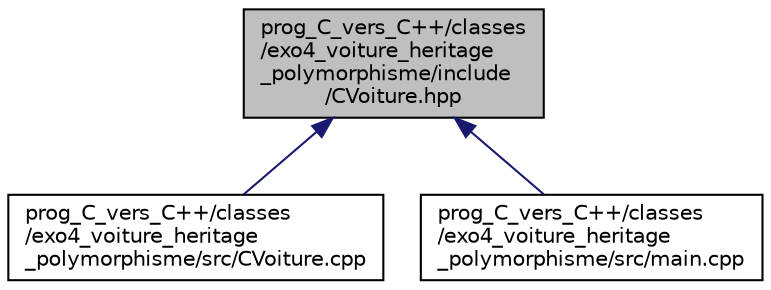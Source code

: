 digraph "prog_C_vers_C++/classes/exo4_voiture_heritage_polymorphisme/include/CVoiture.hpp"
{
  edge [fontname="Helvetica",fontsize="10",labelfontname="Helvetica",labelfontsize="10"];
  node [fontname="Helvetica",fontsize="10",shape=record];
  Node4 [label="prog_C_vers_C++/classes\l/exo4_voiture_heritage\l_polymorphisme/include\l/CVoiture.hpp",height=0.2,width=0.4,color="black", fillcolor="grey75", style="filled", fontcolor="black"];
  Node4 -> Node5 [dir="back",color="midnightblue",fontsize="10",style="solid"];
  Node5 [label="prog_C_vers_C++/classes\l/exo4_voiture_heritage\l_polymorphisme/src/CVoiture.cpp",height=0.2,width=0.4,color="black", fillcolor="white", style="filled",URL="$CVoiture_8cpp.html"];
  Node4 -> Node6 [dir="back",color="midnightblue",fontsize="10",style="solid"];
  Node6 [label="prog_C_vers_C++/classes\l/exo4_voiture_heritage\l_polymorphisme/src/main.cpp",height=0.2,width=0.4,color="black", fillcolor="white", style="filled",URL="$classes_2exo4__voiture__heritage__polymorphisme_2src_2main_8cpp.html"];
}
